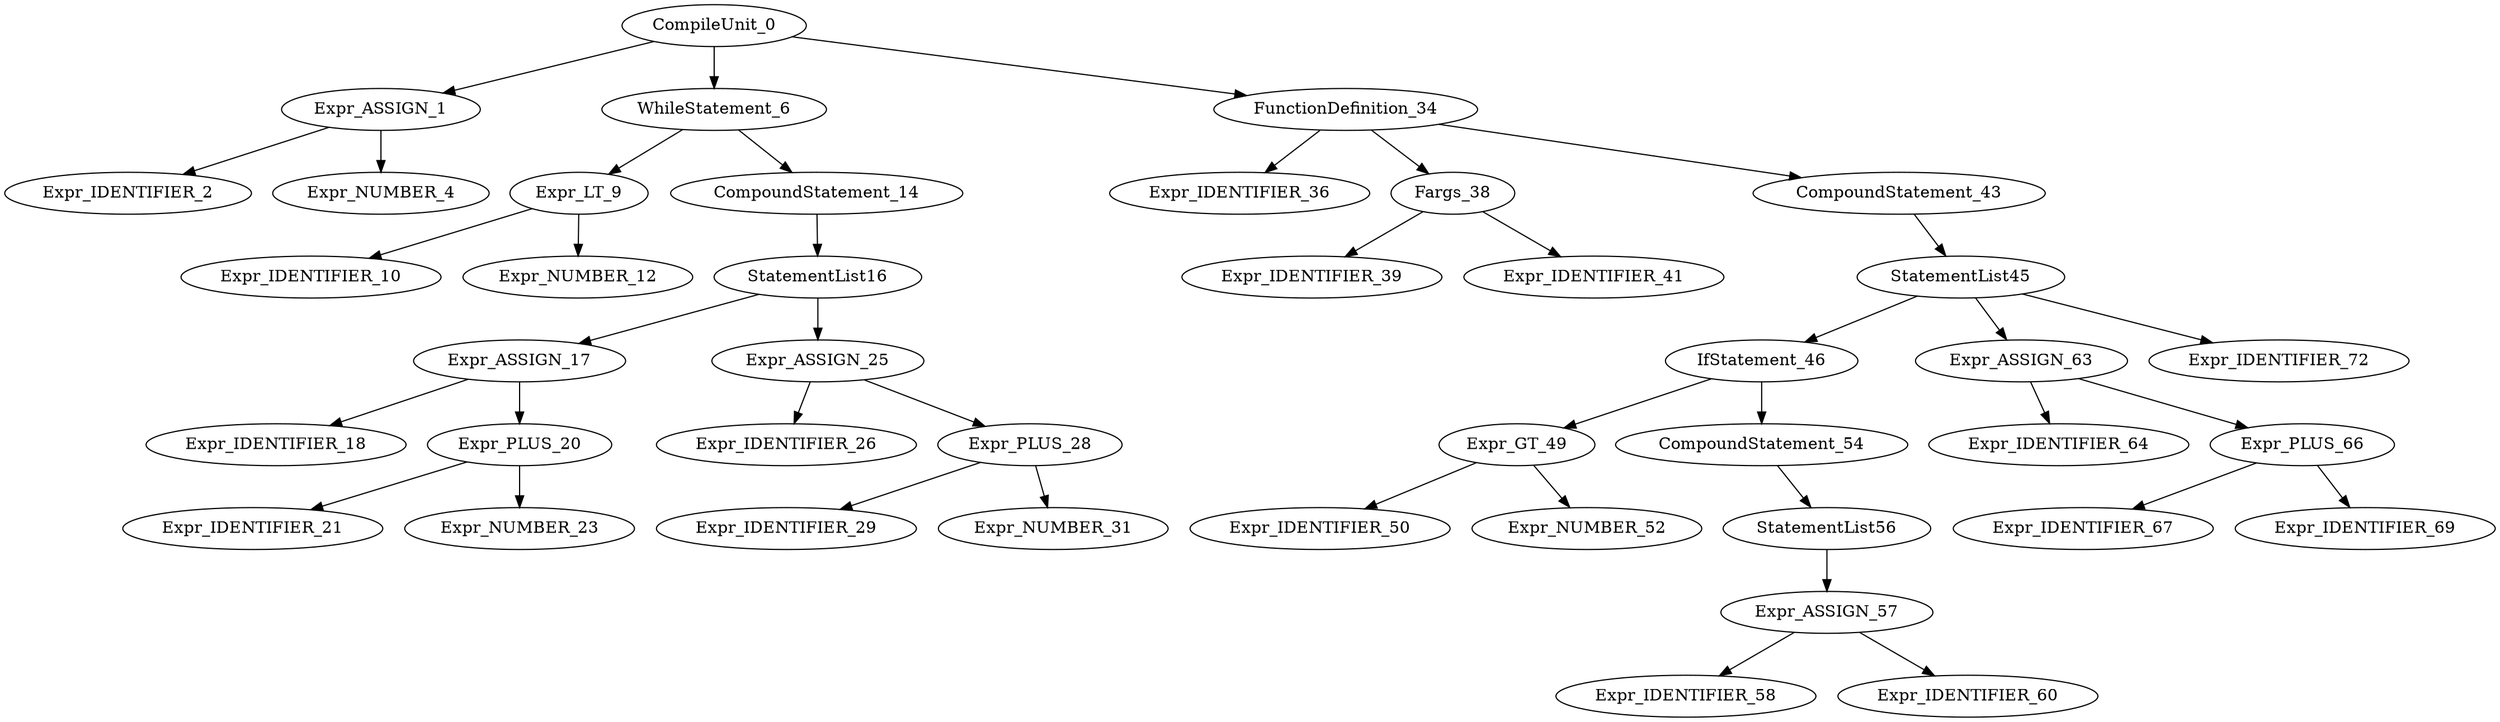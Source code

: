 digraph G{
"CompileUnit_0"->"Expr_ASSIGN_1";
"Expr_ASSIGN_1"->"Expr_IDENTIFIER_2";
"Expr_ASSIGN_1"->"Expr_NUMBER_4";
"CompileUnit_0"->"WhileStatement_6";
"WhileStatement_6"->"Expr_LT_9";
"Expr_LT_9"->"Expr_IDENTIFIER_10";
"Expr_LT_9"->"Expr_NUMBER_12";
"WhileStatement_6"->"CompoundStatement_14";
"CompoundStatement_14"->"StatementList16";
"StatementList16"->"Expr_ASSIGN_17";
"Expr_ASSIGN_17"->"Expr_IDENTIFIER_18";
"Expr_ASSIGN_17"->"Expr_PLUS_20";
"Expr_PLUS_20"->"Expr_IDENTIFIER_21";
"Expr_PLUS_20"->"Expr_NUMBER_23";
"StatementList16"->"Expr_ASSIGN_25";
"Expr_ASSIGN_25"->"Expr_IDENTIFIER_26";
"Expr_ASSIGN_25"->"Expr_PLUS_28";
"Expr_PLUS_28"->"Expr_IDENTIFIER_29";
"Expr_PLUS_28"->"Expr_NUMBER_31";
"CompileUnit_0"->"FunctionDefinition_34";
"FunctionDefinition_34"->"Expr_IDENTIFIER_36";
"FunctionDefinition_34"->"Fargs_38";
"Fargs_38"->"Expr_IDENTIFIER_39";
"Fargs_38"->"Expr_IDENTIFIER_41";
"FunctionDefinition_34"->"CompoundStatement_43";
"CompoundStatement_43"->"StatementList45";
"StatementList45"->"IfStatement_46";
"IfStatement_46"->"Expr_GT_49";
"Expr_GT_49"->"Expr_IDENTIFIER_50";
"Expr_GT_49"->"Expr_NUMBER_52";
"IfStatement_46"->"CompoundStatement_54";
"CompoundStatement_54"->"StatementList56";
"StatementList56"->"Expr_ASSIGN_57";
"Expr_ASSIGN_57"->"Expr_IDENTIFIER_58";
"Expr_ASSIGN_57"->"Expr_IDENTIFIER_60";
"StatementList45"->"Expr_ASSIGN_63";
"Expr_ASSIGN_63"->"Expr_IDENTIFIER_64";
"Expr_ASSIGN_63"->"Expr_PLUS_66";
"Expr_PLUS_66"->"Expr_IDENTIFIER_67";
"Expr_PLUS_66"->"Expr_IDENTIFIER_69";
"StatementList45"->"Expr_IDENTIFIER_72";
}
